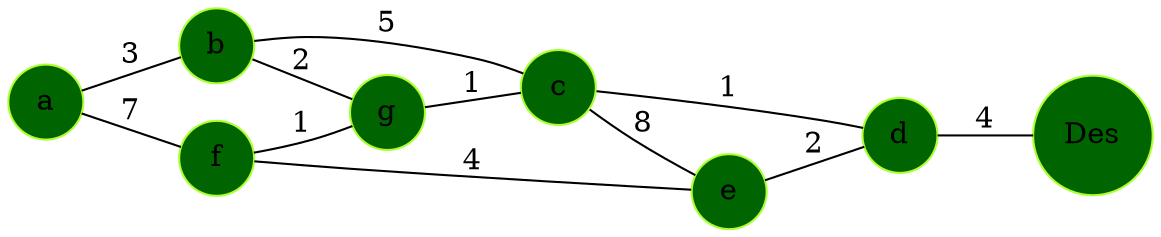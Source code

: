 digraph List {
rankdir=LR;node [shape = circle, color=greenyellow , style=filled, fillcolor=darkgreen];Nodea[label="a"]
Nodeb[label="b"]
Nodef[label="f"]
Nodeg[label="g"]
Nodec[label="c"]
Nodee[label="e"]
Noded[label="d"]
NodeDes[label="Des"]

Nodea->Nodeb [arrowhead=none label=3];
Nodea->Nodef [arrowhead=none label=7];
Nodeb->Nodec [arrowhead=none label=5];
Nodeb->Nodeg [arrowhead=none label=2];
Nodef->Nodee [arrowhead=none label=4];
Nodef->Nodeg [arrowhead=none label=1];
Nodeg->Nodec [arrowhead=none label=1];
Nodec->Noded [arrowhead=none label=1];
Nodec->Nodee [arrowhead=none label=8];
Nodee->Noded [arrowhead=none label=2];
Noded->NodeDes [arrowhead=none label=4];

}
